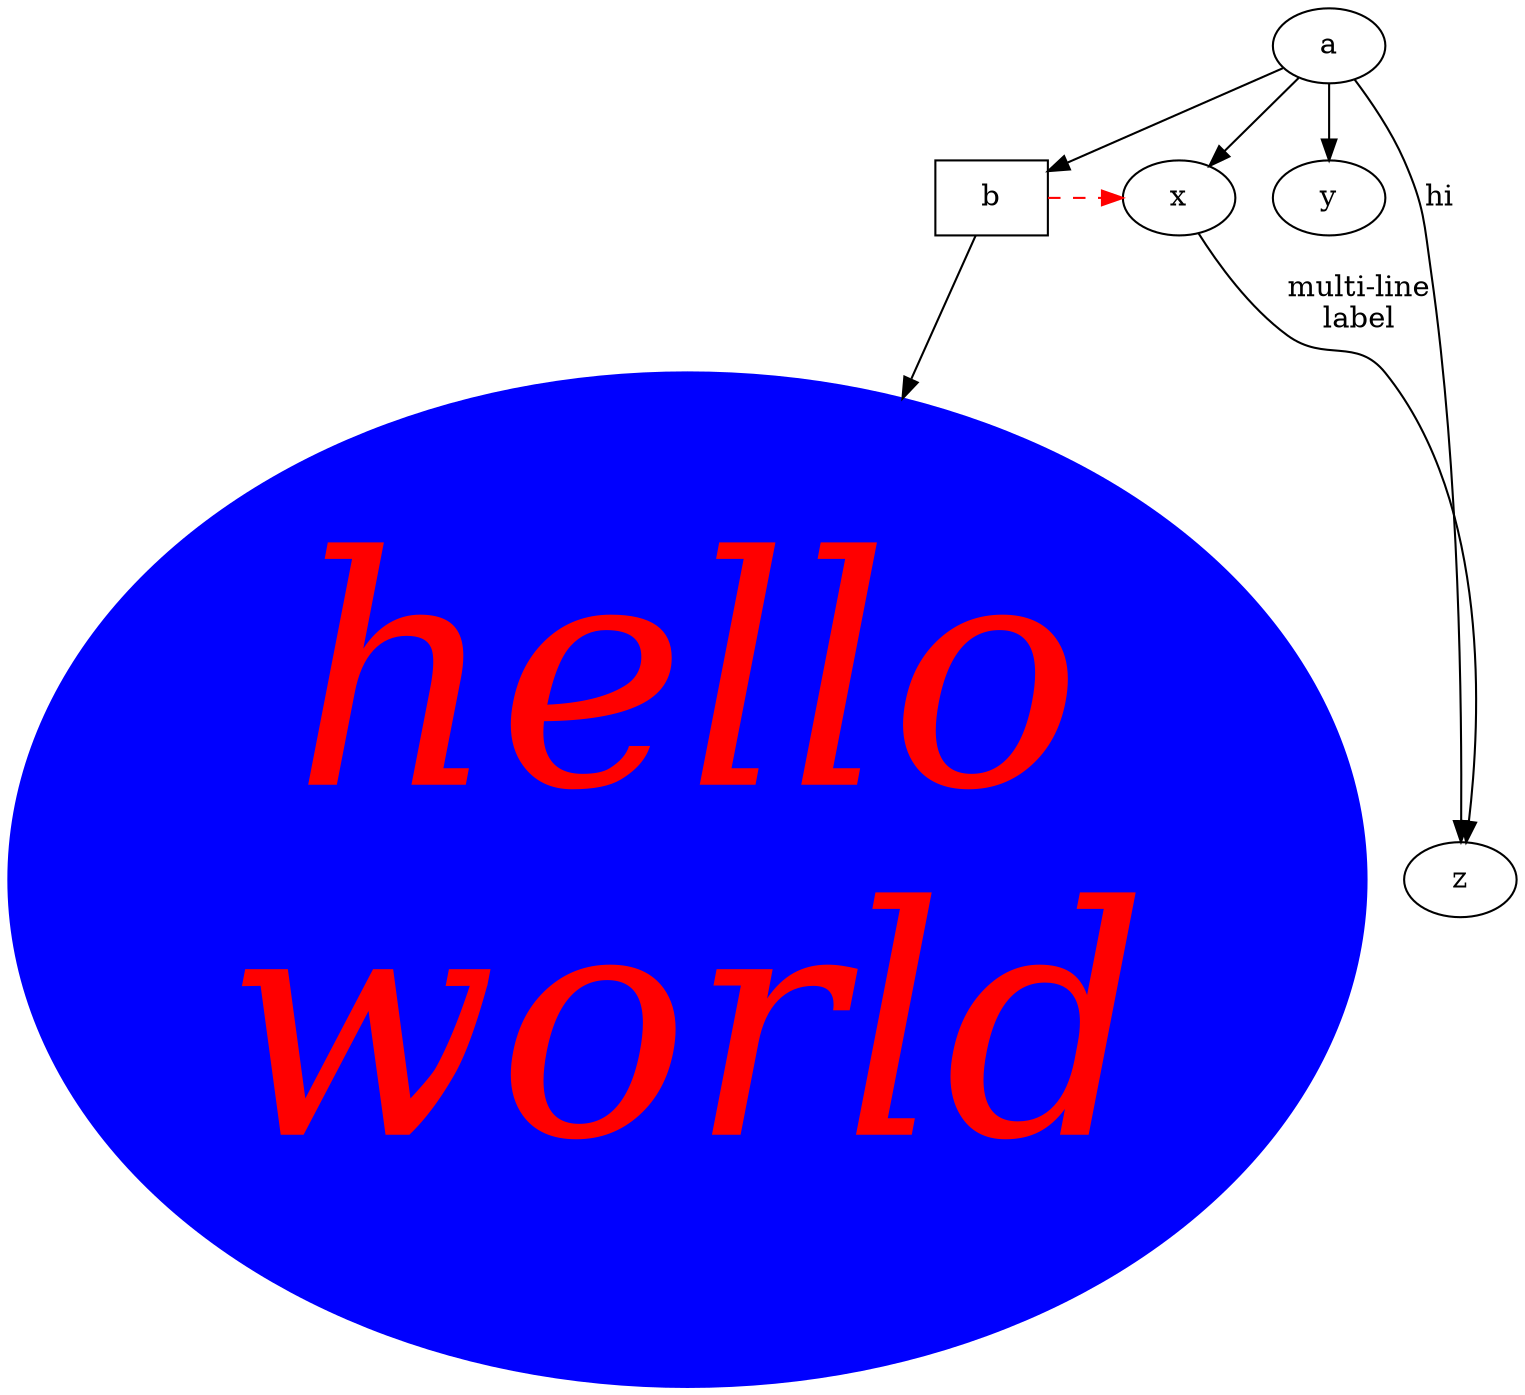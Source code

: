 digraph test4294967295 {
       a -> b -> c;
       a -> {x y};
       b [shape=box];
       c [label="hello\nworld",color=blue,fontsize=153,
            fontname="Palatino-Italic",fontcolor=red,style=filled];
       a -> z [label="hi", weight=2];
       x -> z [label="multi-line\nlabel"];
       edge [style=dashed,color=red];
       b -> x;
       {rank=same; b x}
}

